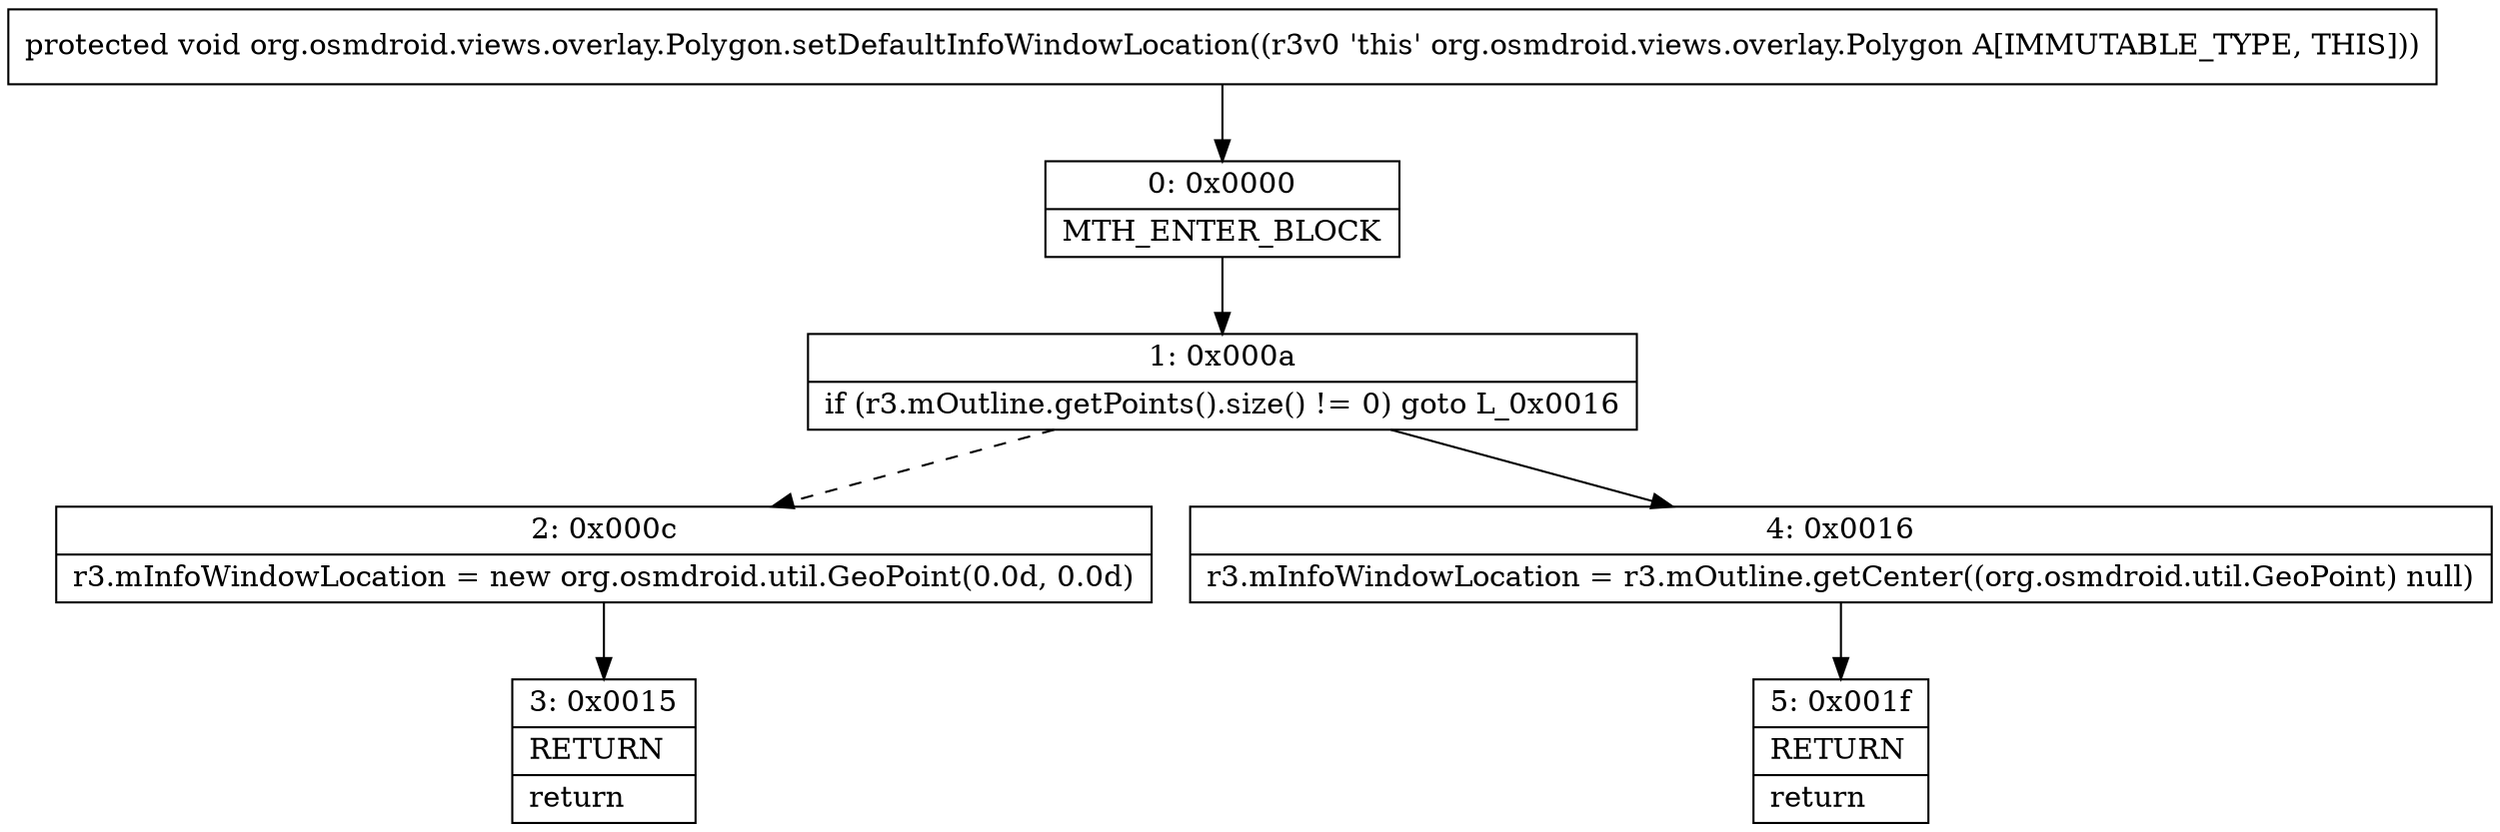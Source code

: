 digraph "CFG fororg.osmdroid.views.overlay.Polygon.setDefaultInfoWindowLocation()V" {
Node_0 [shape=record,label="{0\:\ 0x0000|MTH_ENTER_BLOCK\l}"];
Node_1 [shape=record,label="{1\:\ 0x000a|if (r3.mOutline.getPoints().size() != 0) goto L_0x0016\l}"];
Node_2 [shape=record,label="{2\:\ 0x000c|r3.mInfoWindowLocation = new org.osmdroid.util.GeoPoint(0.0d, 0.0d)\l}"];
Node_3 [shape=record,label="{3\:\ 0x0015|RETURN\l|return\l}"];
Node_4 [shape=record,label="{4\:\ 0x0016|r3.mInfoWindowLocation = r3.mOutline.getCenter((org.osmdroid.util.GeoPoint) null)\l}"];
Node_5 [shape=record,label="{5\:\ 0x001f|RETURN\l|return\l}"];
MethodNode[shape=record,label="{protected void org.osmdroid.views.overlay.Polygon.setDefaultInfoWindowLocation((r3v0 'this' org.osmdroid.views.overlay.Polygon A[IMMUTABLE_TYPE, THIS])) }"];
MethodNode -> Node_0;
Node_0 -> Node_1;
Node_1 -> Node_2[style=dashed];
Node_1 -> Node_4;
Node_2 -> Node_3;
Node_4 -> Node_5;
}

